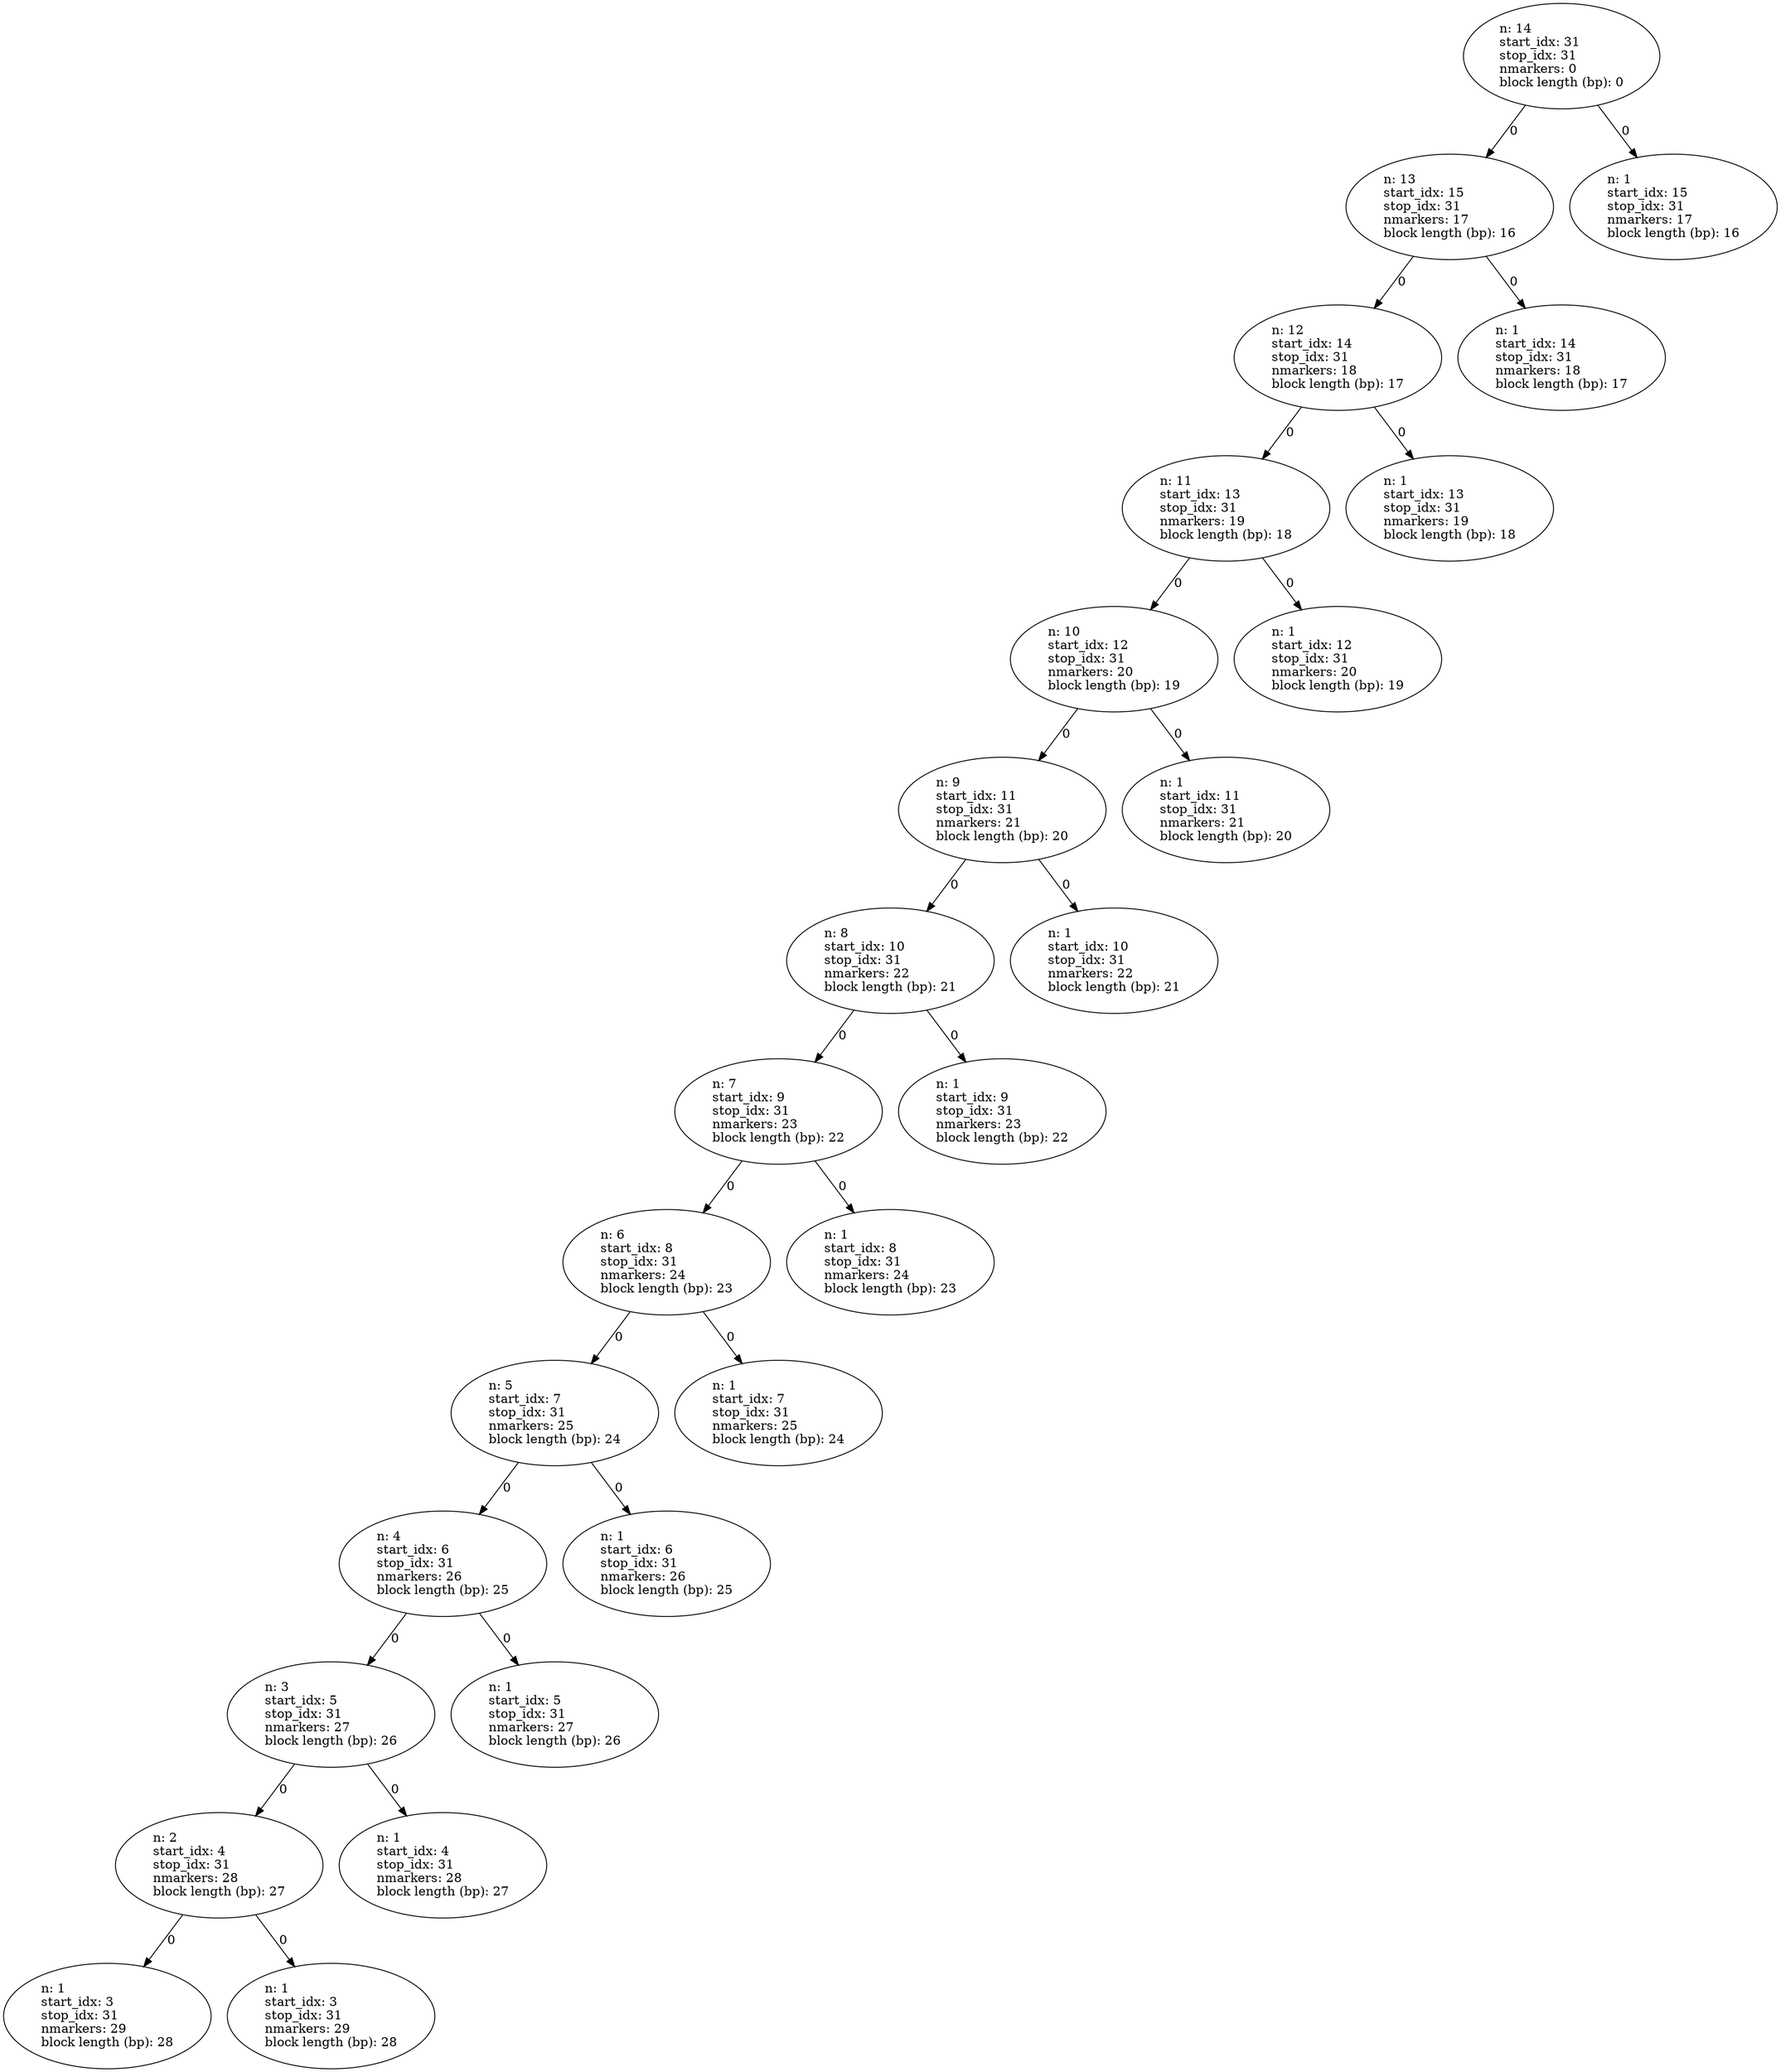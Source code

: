 digraph {
    0 [ label = "n: 14\lstart_idx: 31\lstop_idx: 31\lnmarkers: 0\lblock length (bp): 0\l" ]
    1 [ label = "n: 13\lstart_idx: 15\lstop_idx: 31\lnmarkers: 17\lblock length (bp): 16\l" ]
    2 [ label = "n: 1\lstart_idx: 15\lstop_idx: 31\lnmarkers: 17\lblock length (bp): 16\l" ]
    3 [ label = "n: 12\lstart_idx: 14\lstop_idx: 31\lnmarkers: 18\lblock length (bp): 17\l" ]
    4 [ label = "n: 1\lstart_idx: 14\lstop_idx: 31\lnmarkers: 18\lblock length (bp): 17\l" ]
    5 [ label = "n: 11\lstart_idx: 13\lstop_idx: 31\lnmarkers: 19\lblock length (bp): 18\l" ]
    6 [ label = "n: 1\lstart_idx: 13\lstop_idx: 31\lnmarkers: 19\lblock length (bp): 18\l" ]
    7 [ label = "n: 10\lstart_idx: 12\lstop_idx: 31\lnmarkers: 20\lblock length (bp): 19\l" ]
    8 [ label = "n: 1\lstart_idx: 12\lstop_idx: 31\lnmarkers: 20\lblock length (bp): 19\l" ]
    9 [ label = "n: 9\lstart_idx: 11\lstop_idx: 31\lnmarkers: 21\lblock length (bp): 20\l" ]
    10 [ label = "n: 1\lstart_idx: 11\lstop_idx: 31\lnmarkers: 21\lblock length (bp): 20\l" ]
    11 [ label = "n: 8\lstart_idx: 10\lstop_idx: 31\lnmarkers: 22\lblock length (bp): 21\l" ]
    12 [ label = "n: 1\lstart_idx: 10\lstop_idx: 31\lnmarkers: 22\lblock length (bp): 21\l" ]
    13 [ label = "n: 7\lstart_idx: 9\lstop_idx: 31\lnmarkers: 23\lblock length (bp): 22\l" ]
    14 [ label = "n: 1\lstart_idx: 9\lstop_idx: 31\lnmarkers: 23\lblock length (bp): 22\l" ]
    15 [ label = "n: 6\lstart_idx: 8\lstop_idx: 31\lnmarkers: 24\lblock length (bp): 23\l" ]
    16 [ label = "n: 1\lstart_idx: 8\lstop_idx: 31\lnmarkers: 24\lblock length (bp): 23\l" ]
    17 [ label = "n: 5\lstart_idx: 7\lstop_idx: 31\lnmarkers: 25\lblock length (bp): 24\l" ]
    18 [ label = "n: 1\lstart_idx: 7\lstop_idx: 31\lnmarkers: 25\lblock length (bp): 24\l" ]
    19 [ label = "n: 4\lstart_idx: 6\lstop_idx: 31\lnmarkers: 26\lblock length (bp): 25\l" ]
    20 [ label = "n: 1\lstart_idx: 6\lstop_idx: 31\lnmarkers: 26\lblock length (bp): 25\l" ]
    21 [ label = "n: 3\lstart_idx: 5\lstop_idx: 31\lnmarkers: 27\lblock length (bp): 26\l" ]
    22 [ label = "n: 1\lstart_idx: 5\lstop_idx: 31\lnmarkers: 27\lblock length (bp): 26\l" ]
    23 [ label = "n: 2\lstart_idx: 4\lstop_idx: 31\lnmarkers: 28\lblock length (bp): 27\l" ]
    24 [ label = "n: 1\lstart_idx: 4\lstop_idx: 31\lnmarkers: 28\lblock length (bp): 27\l" ]
    25 [ label = "n: 1\lstart_idx: 3\lstop_idx: 31\lnmarkers: 29\lblock length (bp): 28\l" ]
    26 [ label = "n: 1\lstart_idx: 3\lstop_idx: 31\lnmarkers: 29\lblock length (bp): 28\l" ]
    0 -> 1 [ label = "0" ]
    0 -> 2 [ label = "0" ]
    1 -> 3 [ label = "0" ]
    1 -> 4 [ label = "0" ]
    3 -> 5 [ label = "0" ]
    3 -> 6 [ label = "0" ]
    5 -> 7 [ label = "0" ]
    5 -> 8 [ label = "0" ]
    7 -> 9 [ label = "0" ]
    7 -> 10 [ label = "0" ]
    9 -> 11 [ label = "0" ]
    9 -> 12 [ label = "0" ]
    11 -> 13 [ label = "0" ]
    11 -> 14 [ label = "0" ]
    13 -> 15 [ label = "0" ]
    13 -> 16 [ label = "0" ]
    15 -> 17 [ label = "0" ]
    15 -> 18 [ label = "0" ]
    17 -> 19 [ label = "0" ]
    17 -> 20 [ label = "0" ]
    19 -> 21 [ label = "0" ]
    19 -> 22 [ label = "0" ]
    21 -> 23 [ label = "0" ]
    21 -> 24 [ label = "0" ]
    23 -> 25 [ label = "0" ]
    23 -> 26 [ label = "0" ]
}
